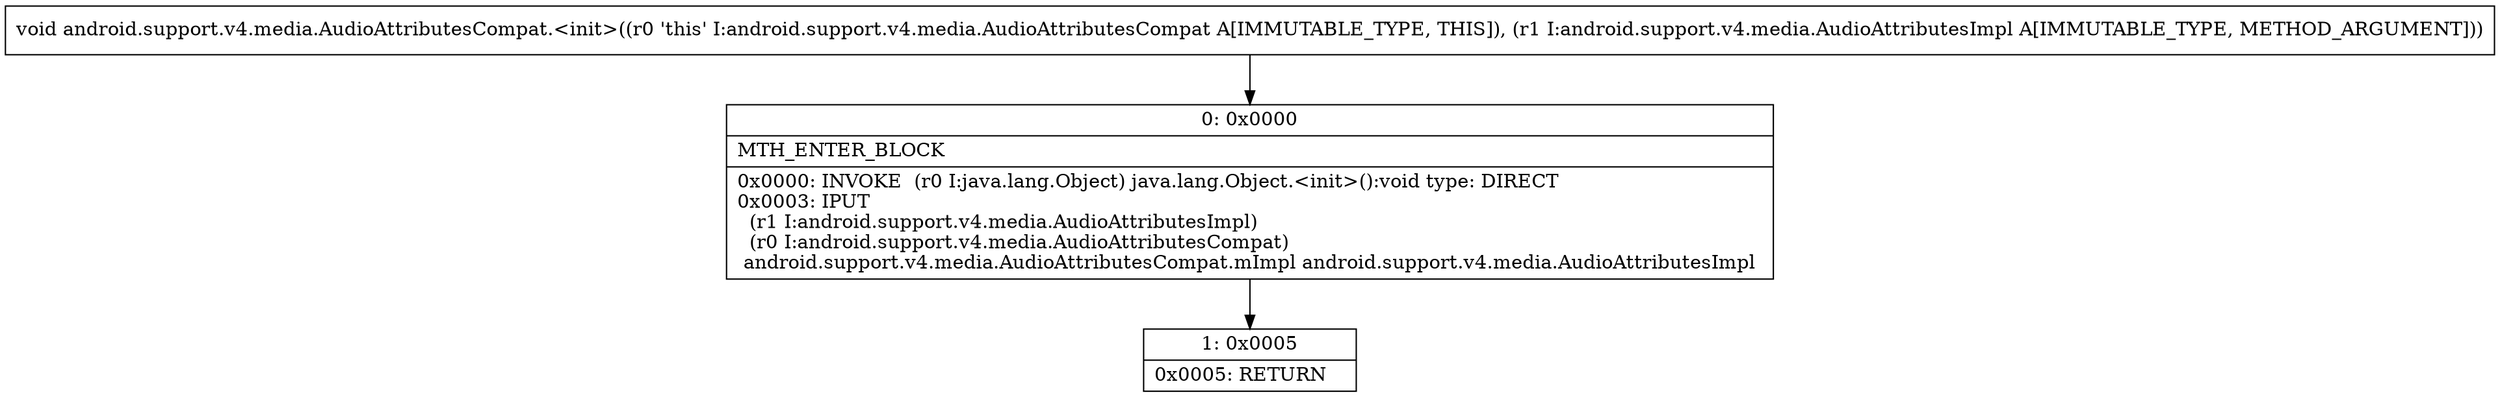 digraph "CFG forandroid.support.v4.media.AudioAttributesCompat.\<init\>(Landroid\/support\/v4\/media\/AudioAttributesImpl;)V" {
Node_0 [shape=record,label="{0\:\ 0x0000|MTH_ENTER_BLOCK\l|0x0000: INVOKE  (r0 I:java.lang.Object) java.lang.Object.\<init\>():void type: DIRECT \l0x0003: IPUT  \l  (r1 I:android.support.v4.media.AudioAttributesImpl)\l  (r0 I:android.support.v4.media.AudioAttributesCompat)\l android.support.v4.media.AudioAttributesCompat.mImpl android.support.v4.media.AudioAttributesImpl \l}"];
Node_1 [shape=record,label="{1\:\ 0x0005|0x0005: RETURN   \l}"];
MethodNode[shape=record,label="{void android.support.v4.media.AudioAttributesCompat.\<init\>((r0 'this' I:android.support.v4.media.AudioAttributesCompat A[IMMUTABLE_TYPE, THIS]), (r1 I:android.support.v4.media.AudioAttributesImpl A[IMMUTABLE_TYPE, METHOD_ARGUMENT])) }"];
MethodNode -> Node_0;
Node_0 -> Node_1;
}

